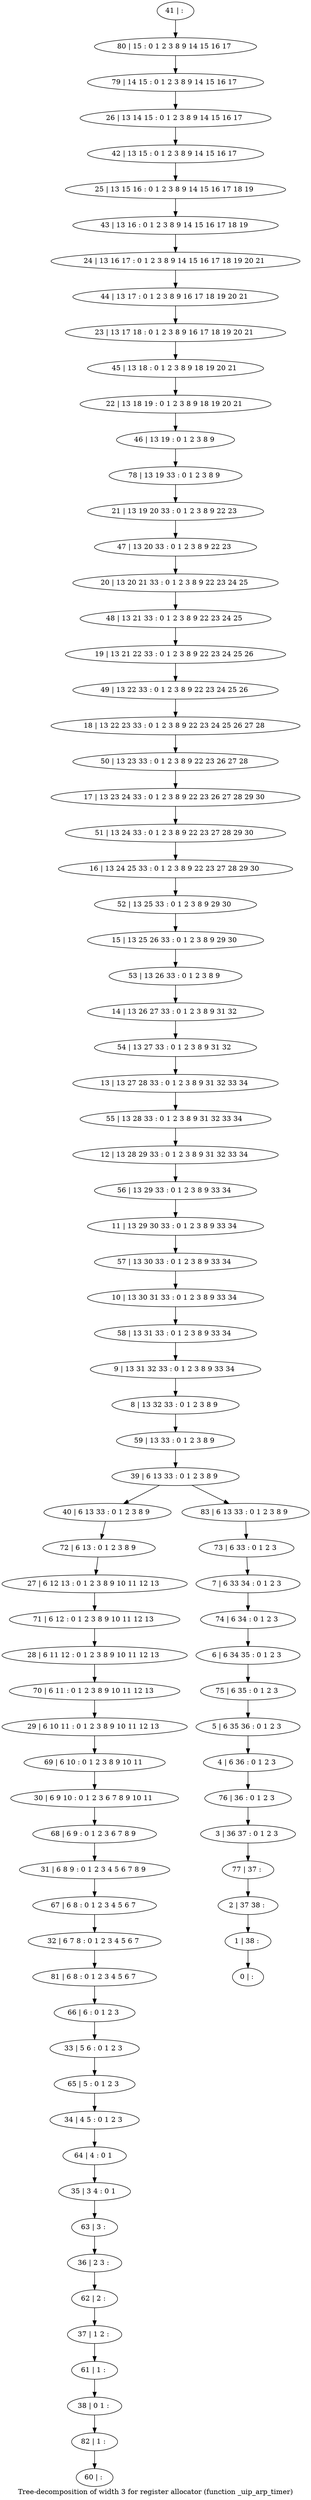 digraph G {
graph [label="Tree-decomposition of width 3 for register allocator (function _uip_arp_timer)"]
0[label="0 | : "];
1[label="1 | 38 : "];
2[label="2 | 37 38 : "];
3[label="3 | 36 37 : 0 1 2 3 "];
4[label="4 | 6 36 : 0 1 2 3 "];
5[label="5 | 6 35 36 : 0 1 2 3 "];
6[label="6 | 6 34 35 : 0 1 2 3 "];
7[label="7 | 6 33 34 : 0 1 2 3 "];
8[label="8 | 13 32 33 : 0 1 2 3 8 9 "];
9[label="9 | 13 31 32 33 : 0 1 2 3 8 9 33 34 "];
10[label="10 | 13 30 31 33 : 0 1 2 3 8 9 33 34 "];
11[label="11 | 13 29 30 33 : 0 1 2 3 8 9 33 34 "];
12[label="12 | 13 28 29 33 : 0 1 2 3 8 9 31 32 33 34 "];
13[label="13 | 13 27 28 33 : 0 1 2 3 8 9 31 32 33 34 "];
14[label="14 | 13 26 27 33 : 0 1 2 3 8 9 31 32 "];
15[label="15 | 13 25 26 33 : 0 1 2 3 8 9 29 30 "];
16[label="16 | 13 24 25 33 : 0 1 2 3 8 9 22 23 27 28 29 30 "];
17[label="17 | 13 23 24 33 : 0 1 2 3 8 9 22 23 26 27 28 29 30 "];
18[label="18 | 13 22 23 33 : 0 1 2 3 8 9 22 23 24 25 26 27 28 "];
19[label="19 | 13 21 22 33 : 0 1 2 3 8 9 22 23 24 25 26 "];
20[label="20 | 13 20 21 33 : 0 1 2 3 8 9 22 23 24 25 "];
21[label="21 | 13 19 20 33 : 0 1 2 3 8 9 22 23 "];
22[label="22 | 13 18 19 : 0 1 2 3 8 9 18 19 20 21 "];
23[label="23 | 13 17 18 : 0 1 2 3 8 9 16 17 18 19 20 21 "];
24[label="24 | 13 16 17 : 0 1 2 3 8 9 14 15 16 17 18 19 20 21 "];
25[label="25 | 13 15 16 : 0 1 2 3 8 9 14 15 16 17 18 19 "];
26[label="26 | 13 14 15 : 0 1 2 3 8 9 14 15 16 17 "];
27[label="27 | 6 12 13 : 0 1 2 3 8 9 10 11 12 13 "];
28[label="28 | 6 11 12 : 0 1 2 3 8 9 10 11 12 13 "];
29[label="29 | 6 10 11 : 0 1 2 3 8 9 10 11 12 13 "];
30[label="30 | 6 9 10 : 0 1 2 3 6 7 8 9 10 11 "];
31[label="31 | 6 8 9 : 0 1 2 3 4 5 6 7 8 9 "];
32[label="32 | 6 7 8 : 0 1 2 3 4 5 6 7 "];
33[label="33 | 5 6 : 0 1 2 3 "];
34[label="34 | 4 5 : 0 1 2 3 "];
35[label="35 | 3 4 : 0 1 "];
36[label="36 | 2 3 : "];
37[label="37 | 1 2 : "];
38[label="38 | 0 1 : "];
39[label="39 | 6 13 33 : 0 1 2 3 8 9 "];
40[label="40 | 6 13 33 : 0 1 2 3 8 9 "];
41[label="41 | : "];
42[label="42 | 13 15 : 0 1 2 3 8 9 14 15 16 17 "];
43[label="43 | 13 16 : 0 1 2 3 8 9 14 15 16 17 18 19 "];
44[label="44 | 13 17 : 0 1 2 3 8 9 16 17 18 19 20 21 "];
45[label="45 | 13 18 : 0 1 2 3 8 9 18 19 20 21 "];
46[label="46 | 13 19 : 0 1 2 3 8 9 "];
47[label="47 | 13 20 33 : 0 1 2 3 8 9 22 23 "];
48[label="48 | 13 21 33 : 0 1 2 3 8 9 22 23 24 25 "];
49[label="49 | 13 22 33 : 0 1 2 3 8 9 22 23 24 25 26 "];
50[label="50 | 13 23 33 : 0 1 2 3 8 9 22 23 26 27 28 "];
51[label="51 | 13 24 33 : 0 1 2 3 8 9 22 23 27 28 29 30 "];
52[label="52 | 13 25 33 : 0 1 2 3 8 9 29 30 "];
53[label="53 | 13 26 33 : 0 1 2 3 8 9 "];
54[label="54 | 13 27 33 : 0 1 2 3 8 9 31 32 "];
55[label="55 | 13 28 33 : 0 1 2 3 8 9 31 32 33 34 "];
56[label="56 | 13 29 33 : 0 1 2 3 8 9 33 34 "];
57[label="57 | 13 30 33 : 0 1 2 3 8 9 33 34 "];
58[label="58 | 13 31 33 : 0 1 2 3 8 9 33 34 "];
59[label="59 | 13 33 : 0 1 2 3 8 9 "];
60[label="60 | : "];
61[label="61 | 1 : "];
62[label="62 | 2 : "];
63[label="63 | 3 : "];
64[label="64 | 4 : 0 1 "];
65[label="65 | 5 : 0 1 2 3 "];
66[label="66 | 6 : 0 1 2 3 "];
67[label="67 | 6 8 : 0 1 2 3 4 5 6 7 "];
68[label="68 | 6 9 : 0 1 2 3 6 7 8 9 "];
69[label="69 | 6 10 : 0 1 2 3 8 9 10 11 "];
70[label="70 | 6 11 : 0 1 2 3 8 9 10 11 12 13 "];
71[label="71 | 6 12 : 0 1 2 3 8 9 10 11 12 13 "];
72[label="72 | 6 13 : 0 1 2 3 8 9 "];
73[label="73 | 6 33 : 0 1 2 3 "];
74[label="74 | 6 34 : 0 1 2 3 "];
75[label="75 | 6 35 : 0 1 2 3 "];
76[label="76 | 36 : 0 1 2 3 "];
77[label="77 | 37 : "];
78[label="78 | 13 19 33 : 0 1 2 3 8 9 "];
79[label="79 | 14 15 : 0 1 2 3 8 9 14 15 16 17 "];
80[label="80 | 15 : 0 1 2 3 8 9 14 15 16 17 "];
81[label="81 | 6 8 : 0 1 2 3 4 5 6 7 "];
82[label="82 | 1 : "];
83[label="83 | 6 13 33 : 0 1 2 3 8 9 "];
61->38 ;
37->61 ;
62->37 ;
36->62 ;
63->36 ;
35->63 ;
64->35 ;
34->64 ;
65->34 ;
33->65 ;
66->33 ;
67->32 ;
31->67 ;
68->31 ;
30->68 ;
69->30 ;
29->69 ;
70->29 ;
28->70 ;
71->28 ;
27->71 ;
72->27 ;
40->72 ;
81->66 ;
32->81 ;
82->60 ;
38->82 ;
41->80 ;
80->79 ;
79->26 ;
26->42 ;
42->25 ;
25->43 ;
43->24 ;
24->44 ;
44->23 ;
23->45 ;
45->22 ;
22->46 ;
46->78 ;
78->21 ;
21->47 ;
47->20 ;
20->48 ;
48->19 ;
19->49 ;
49->18 ;
18->50 ;
50->17 ;
17->51 ;
51->16 ;
16->52 ;
52->15 ;
15->53 ;
53->14 ;
14->54 ;
54->13 ;
13->55 ;
55->12 ;
12->56 ;
56->11 ;
11->57 ;
57->10 ;
10->58 ;
58->9 ;
9->8 ;
8->59 ;
59->39 ;
73->7 ;
7->74 ;
74->6 ;
6->75 ;
75->5 ;
5->4 ;
4->76 ;
76->3 ;
3->77 ;
77->2 ;
2->1 ;
1->0 ;
83->73 ;
39->40 ;
39->83 ;
}
